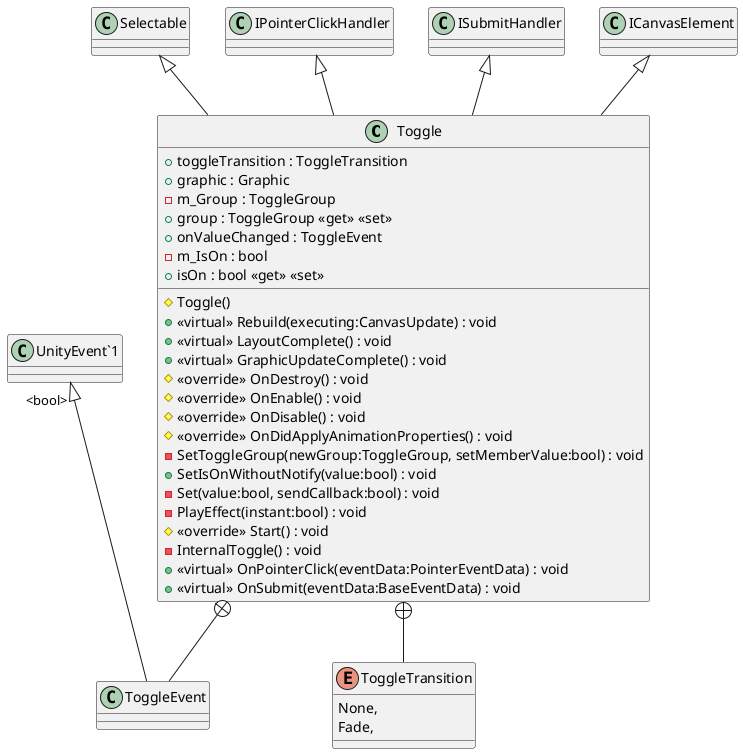 @startuml
class Toggle {
    + toggleTransition : ToggleTransition
    + graphic : Graphic
    - m_Group : ToggleGroup
    + group : ToggleGroup <<get>> <<set>>
    + onValueChanged : ToggleEvent
    - m_IsOn : bool
    # Toggle()
    + <<virtual>> Rebuild(executing:CanvasUpdate) : void
    + <<virtual>> LayoutComplete() : void
    + <<virtual>> GraphicUpdateComplete() : void
    # <<override>> OnDestroy() : void
    # <<override>> OnEnable() : void
    # <<override>> OnDisable() : void
    # <<override>> OnDidApplyAnimationProperties() : void
    - SetToggleGroup(newGroup:ToggleGroup, setMemberValue:bool) : void
    + isOn : bool <<get>> <<set>>
    + SetIsOnWithoutNotify(value:bool) : void
    - Set(value:bool, sendCallback:bool) : void
    - PlayEffect(instant:bool) : void
    # <<override>> Start() : void
    - InternalToggle() : void
    + <<virtual>> OnPointerClick(eventData:PointerEventData) : void
    + <<virtual>> OnSubmit(eventData:BaseEventData) : void
}
enum ToggleTransition {
    None,
    Fade,
}
class ToggleEvent {
}
Selectable <|-- Toggle
IPointerClickHandler <|-- Toggle
ISubmitHandler <|-- Toggle
ICanvasElement <|-- Toggle
Toggle +-- ToggleTransition
Toggle +-- ToggleEvent
"UnityEvent`1" "<bool>" <|-- ToggleEvent
@enduml
